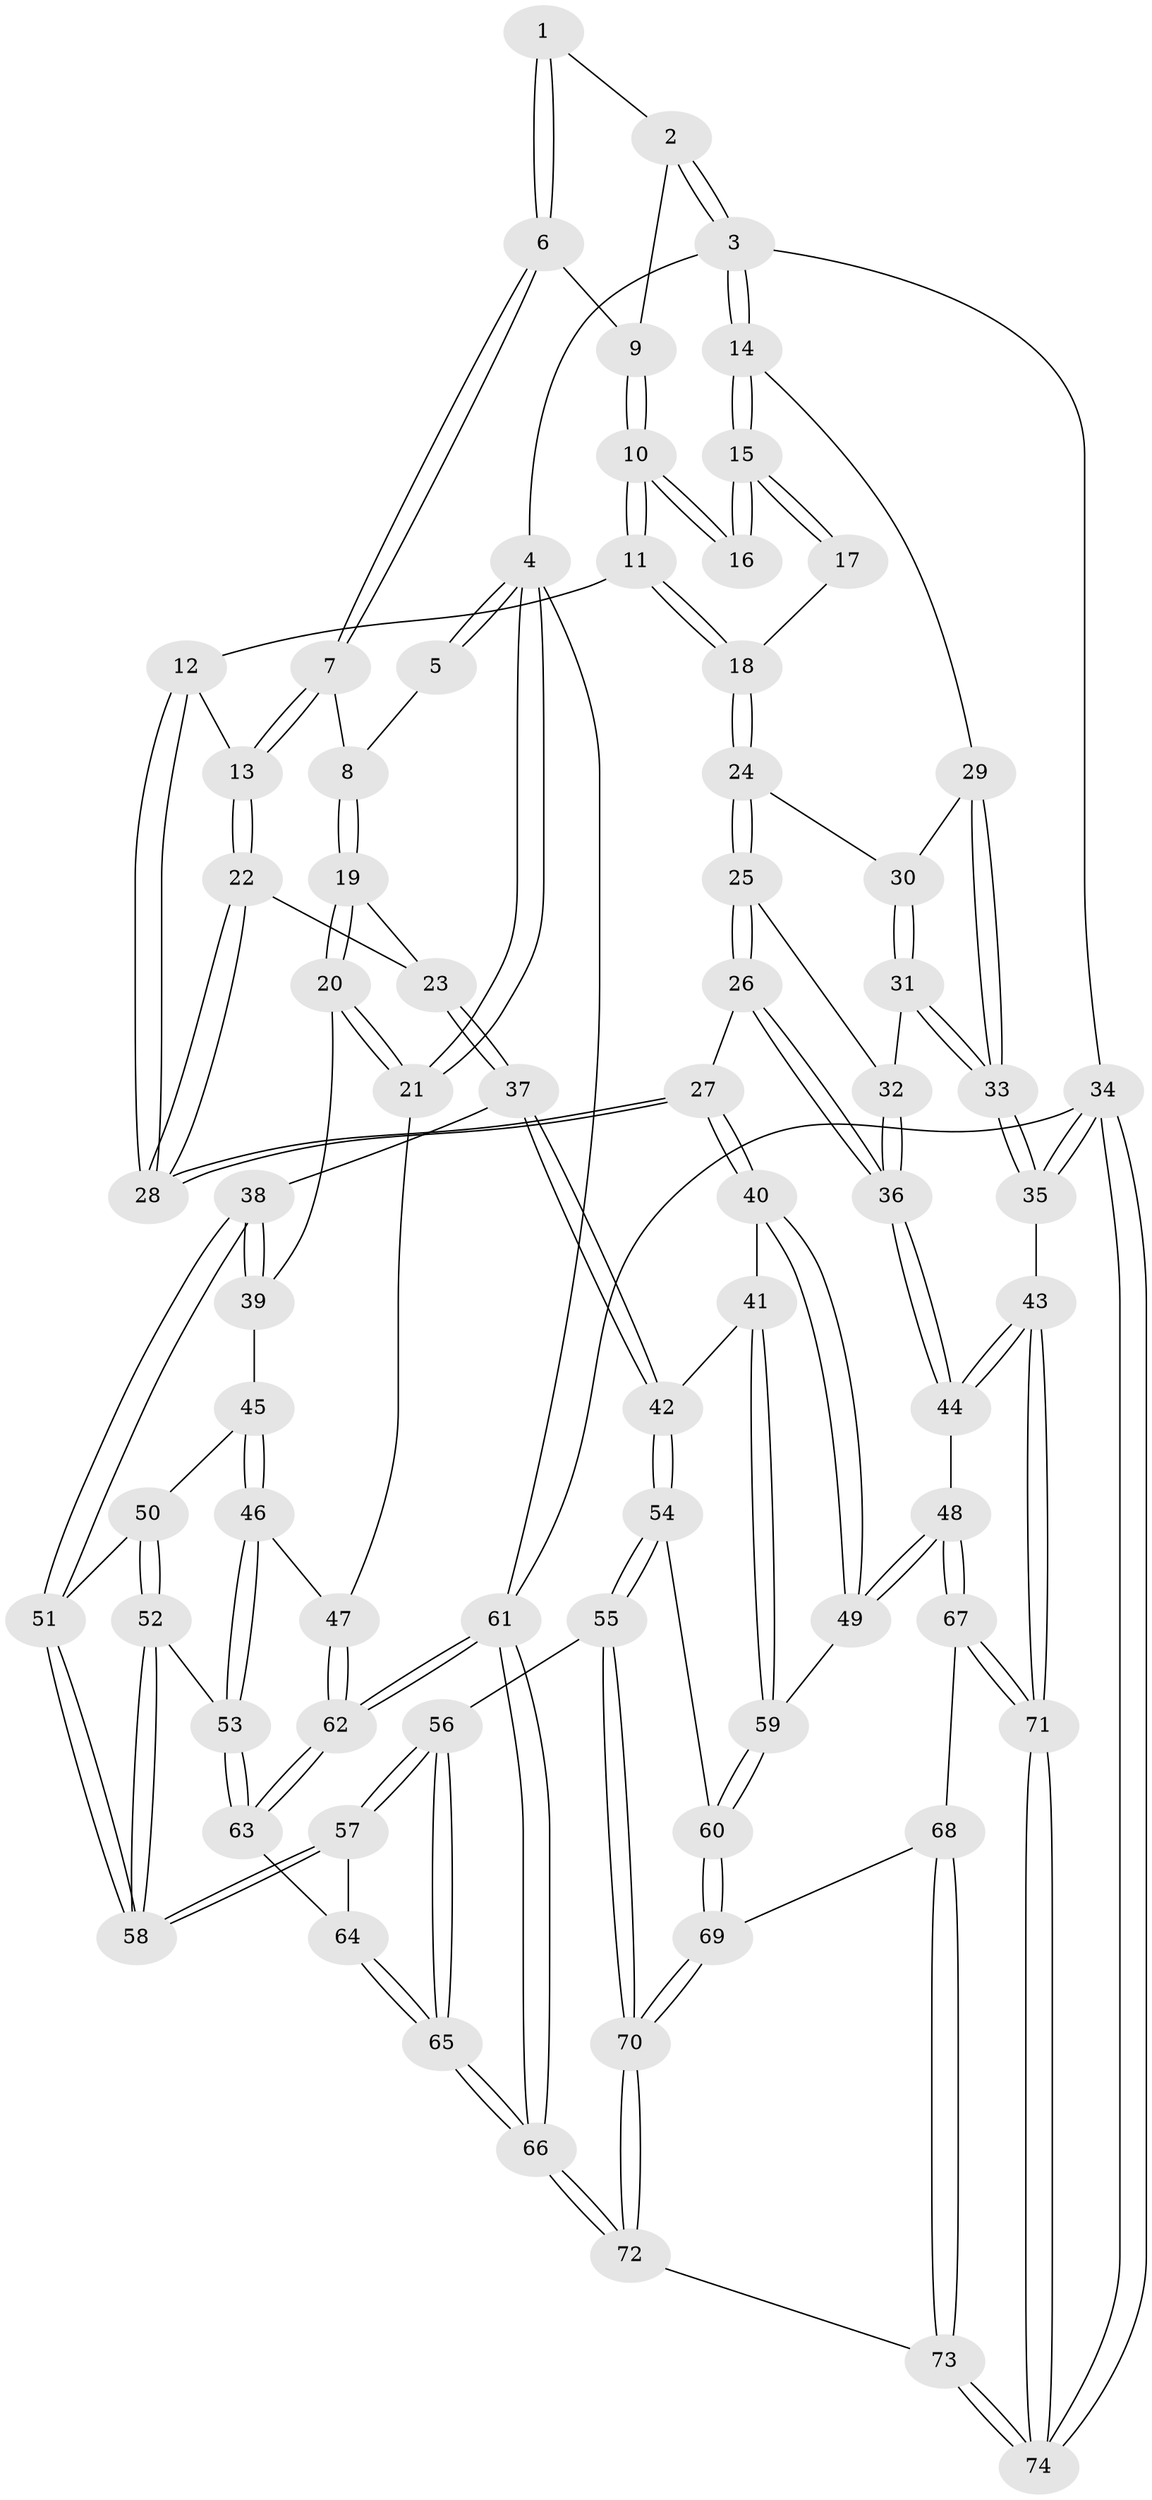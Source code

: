 // coarse degree distribution, {2: 0.0196078431372549, 4: 0.3137254901960784, 6: 0.0784313725490196, 5: 0.5294117647058824, 3: 0.058823529411764705}
// Generated by graph-tools (version 1.1) at 2025/52/02/27/25 19:52:41]
// undirected, 74 vertices, 182 edges
graph export_dot {
graph [start="1"]
  node [color=gray90,style=filled];
  1 [pos="+0.4664132621826308+0"];
  2 [pos="+0.815382682990088+0"];
  3 [pos="+1+0"];
  4 [pos="+0+0"];
  5 [pos="+0.17575484294205604+0"];
  6 [pos="+0.4731170735425703+0"];
  7 [pos="+0.4225462332156348+0.14250852539175515"];
  8 [pos="+0.1923068248077778+0.16278960389070654"];
  9 [pos="+0.6610131693595632+0.11661886494865131"];
  10 [pos="+0.6710255165369631+0.1458003552524656"];
  11 [pos="+0.6396524073794261+0.21661027564285626"];
  12 [pos="+0.6350848835413516+0.21940558057885096"];
  13 [pos="+0.46911161605003304+0.21944729029145632"];
  14 [pos="+1+0"];
  15 [pos="+1+0"];
  16 [pos="+0.744389647918771+0.12764759258164363"];
  17 [pos="+0.79750195306364+0.20392644546792282"];
  18 [pos="+0.7868691900045873+0.29030663837746473"];
  19 [pos="+0.06528268358161858+0.32735089726307315"];
  20 [pos="+0.010292134776656973+0.3468616649049696"];
  21 [pos="+0+0.3416593231348899"];
  22 [pos="+0.413353893329263+0.4055117416570579"];
  23 [pos="+0.3793252830551576+0.4268782868263738"];
  24 [pos="+0.8109047637855075+0.31524508722379024"];
  25 [pos="+0.7983463370620877+0.3561975891772925"];
  26 [pos="+0.7183560305011167+0.47914951805785677"];
  27 [pos="+0.6568086295682246+0.48308655565187036"];
  28 [pos="+0.6338566465509667+0.4630795218795522"];
  29 [pos="+1+0"];
  30 [pos="+0.8266155951942437+0.30961312380855943"];
  31 [pos="+1+0.43174476145414775"];
  32 [pos="+0.9639224360110412+0.46975865967114155"];
  33 [pos="+1+0.41271634853160416"];
  34 [pos="+1+1"];
  35 [pos="+1+0.7715030887516094"];
  36 [pos="+0.8351544884349336+0.5635083754949748"];
  37 [pos="+0.37485575235222063+0.5276914416774016"];
  38 [pos="+0.28208275973886576+0.607336485263333"];
  39 [pos="+0.038240077587960504+0.3976911854356992"];
  40 [pos="+0.5982081163875332+0.6335272145615117"];
  41 [pos="+0.4303718262904152+0.5967517070880297"];
  42 [pos="+0.418496922758321+0.5910799005457392"];
  43 [pos="+1+0.7766172091701695"];
  44 [pos="+0.8689007582166999+0.7207083754373544"];
  45 [pos="+0.09700960167471508+0.537274580872599"];
  46 [pos="+0.06639240966780985+0.663889348477044"];
  47 [pos="+0+0.5528408026915062"];
  48 [pos="+0.7539560282927877+0.7872672967998976"];
  49 [pos="+0.6106963079365092+0.701066319361047"];
  50 [pos="+0.15354398774068584+0.6193821436630513"];
  51 [pos="+0.28079274169282137+0.6094217666185346"];
  52 [pos="+0.15076080054204266+0.7014743343626818"];
  53 [pos="+0.08671602812771874+0.7418443799203677"];
  54 [pos="+0.35781755468971815+0.8027798650941493"];
  55 [pos="+0.3452669088791345+0.8058805356095776"];
  56 [pos="+0.3196602162563551+0.8063802646875743"];
  57 [pos="+0.2998305516052162+0.782186740756026"];
  58 [pos="+0.2748765106707004+0.7436938395073953"];
  59 [pos="+0.5011648494489125+0.7825298140930746"];
  60 [pos="+0.4702955537379341+0.816592108034095"];
  61 [pos="+0+1"];
  62 [pos="+0+0.8798892747511312"];
  63 [pos="+0.08462115745220519+0.7444300295875075"];
  64 [pos="+0.12450938780093801+0.7917719159456115"];
  65 [pos="+0.1957065707879758+0.9576445266857171"];
  66 [pos="+0.022911902488121135+1"];
  67 [pos="+0.7400272278292561+0.8479030303177499"];
  68 [pos="+0.5402452957031716+0.8952608966712082"];
  69 [pos="+0.48646752955723804+0.8461905621877063"];
  70 [pos="+0.4098707660302935+1"];
  71 [pos="+0.7743310636909181+1"];
  72 [pos="+0.39542886436820707+1"];
  73 [pos="+0.6209438529911577+1"];
  74 [pos="+0.7545562159639686+1"];
  1 -- 2;
  1 -- 6;
  1 -- 6;
  2 -- 3;
  2 -- 3;
  2 -- 9;
  3 -- 4;
  3 -- 14;
  3 -- 14;
  3 -- 34;
  4 -- 5;
  4 -- 5;
  4 -- 21;
  4 -- 21;
  4 -- 61;
  5 -- 8;
  6 -- 7;
  6 -- 7;
  6 -- 9;
  7 -- 8;
  7 -- 13;
  7 -- 13;
  8 -- 19;
  8 -- 19;
  9 -- 10;
  9 -- 10;
  10 -- 11;
  10 -- 11;
  10 -- 16;
  10 -- 16;
  11 -- 12;
  11 -- 18;
  11 -- 18;
  12 -- 13;
  12 -- 28;
  12 -- 28;
  13 -- 22;
  13 -- 22;
  14 -- 15;
  14 -- 15;
  14 -- 29;
  15 -- 16;
  15 -- 16;
  15 -- 17;
  15 -- 17;
  17 -- 18;
  18 -- 24;
  18 -- 24;
  19 -- 20;
  19 -- 20;
  19 -- 23;
  20 -- 21;
  20 -- 21;
  20 -- 39;
  21 -- 47;
  22 -- 23;
  22 -- 28;
  22 -- 28;
  23 -- 37;
  23 -- 37;
  24 -- 25;
  24 -- 25;
  24 -- 30;
  25 -- 26;
  25 -- 26;
  25 -- 32;
  26 -- 27;
  26 -- 36;
  26 -- 36;
  27 -- 28;
  27 -- 28;
  27 -- 40;
  27 -- 40;
  29 -- 30;
  29 -- 33;
  29 -- 33;
  30 -- 31;
  30 -- 31;
  31 -- 32;
  31 -- 33;
  31 -- 33;
  32 -- 36;
  32 -- 36;
  33 -- 35;
  33 -- 35;
  34 -- 35;
  34 -- 35;
  34 -- 74;
  34 -- 74;
  34 -- 61;
  35 -- 43;
  36 -- 44;
  36 -- 44;
  37 -- 38;
  37 -- 42;
  37 -- 42;
  38 -- 39;
  38 -- 39;
  38 -- 51;
  38 -- 51;
  39 -- 45;
  40 -- 41;
  40 -- 49;
  40 -- 49;
  41 -- 42;
  41 -- 59;
  41 -- 59;
  42 -- 54;
  42 -- 54;
  43 -- 44;
  43 -- 44;
  43 -- 71;
  43 -- 71;
  44 -- 48;
  45 -- 46;
  45 -- 46;
  45 -- 50;
  46 -- 47;
  46 -- 53;
  46 -- 53;
  47 -- 62;
  47 -- 62;
  48 -- 49;
  48 -- 49;
  48 -- 67;
  48 -- 67;
  49 -- 59;
  50 -- 51;
  50 -- 52;
  50 -- 52;
  51 -- 58;
  51 -- 58;
  52 -- 53;
  52 -- 58;
  52 -- 58;
  53 -- 63;
  53 -- 63;
  54 -- 55;
  54 -- 55;
  54 -- 60;
  55 -- 56;
  55 -- 70;
  55 -- 70;
  56 -- 57;
  56 -- 57;
  56 -- 65;
  56 -- 65;
  57 -- 58;
  57 -- 58;
  57 -- 64;
  59 -- 60;
  59 -- 60;
  60 -- 69;
  60 -- 69;
  61 -- 62;
  61 -- 62;
  61 -- 66;
  61 -- 66;
  62 -- 63;
  62 -- 63;
  63 -- 64;
  64 -- 65;
  64 -- 65;
  65 -- 66;
  65 -- 66;
  66 -- 72;
  66 -- 72;
  67 -- 68;
  67 -- 71;
  67 -- 71;
  68 -- 69;
  68 -- 73;
  68 -- 73;
  69 -- 70;
  69 -- 70;
  70 -- 72;
  70 -- 72;
  71 -- 74;
  71 -- 74;
  72 -- 73;
  73 -- 74;
  73 -- 74;
}
